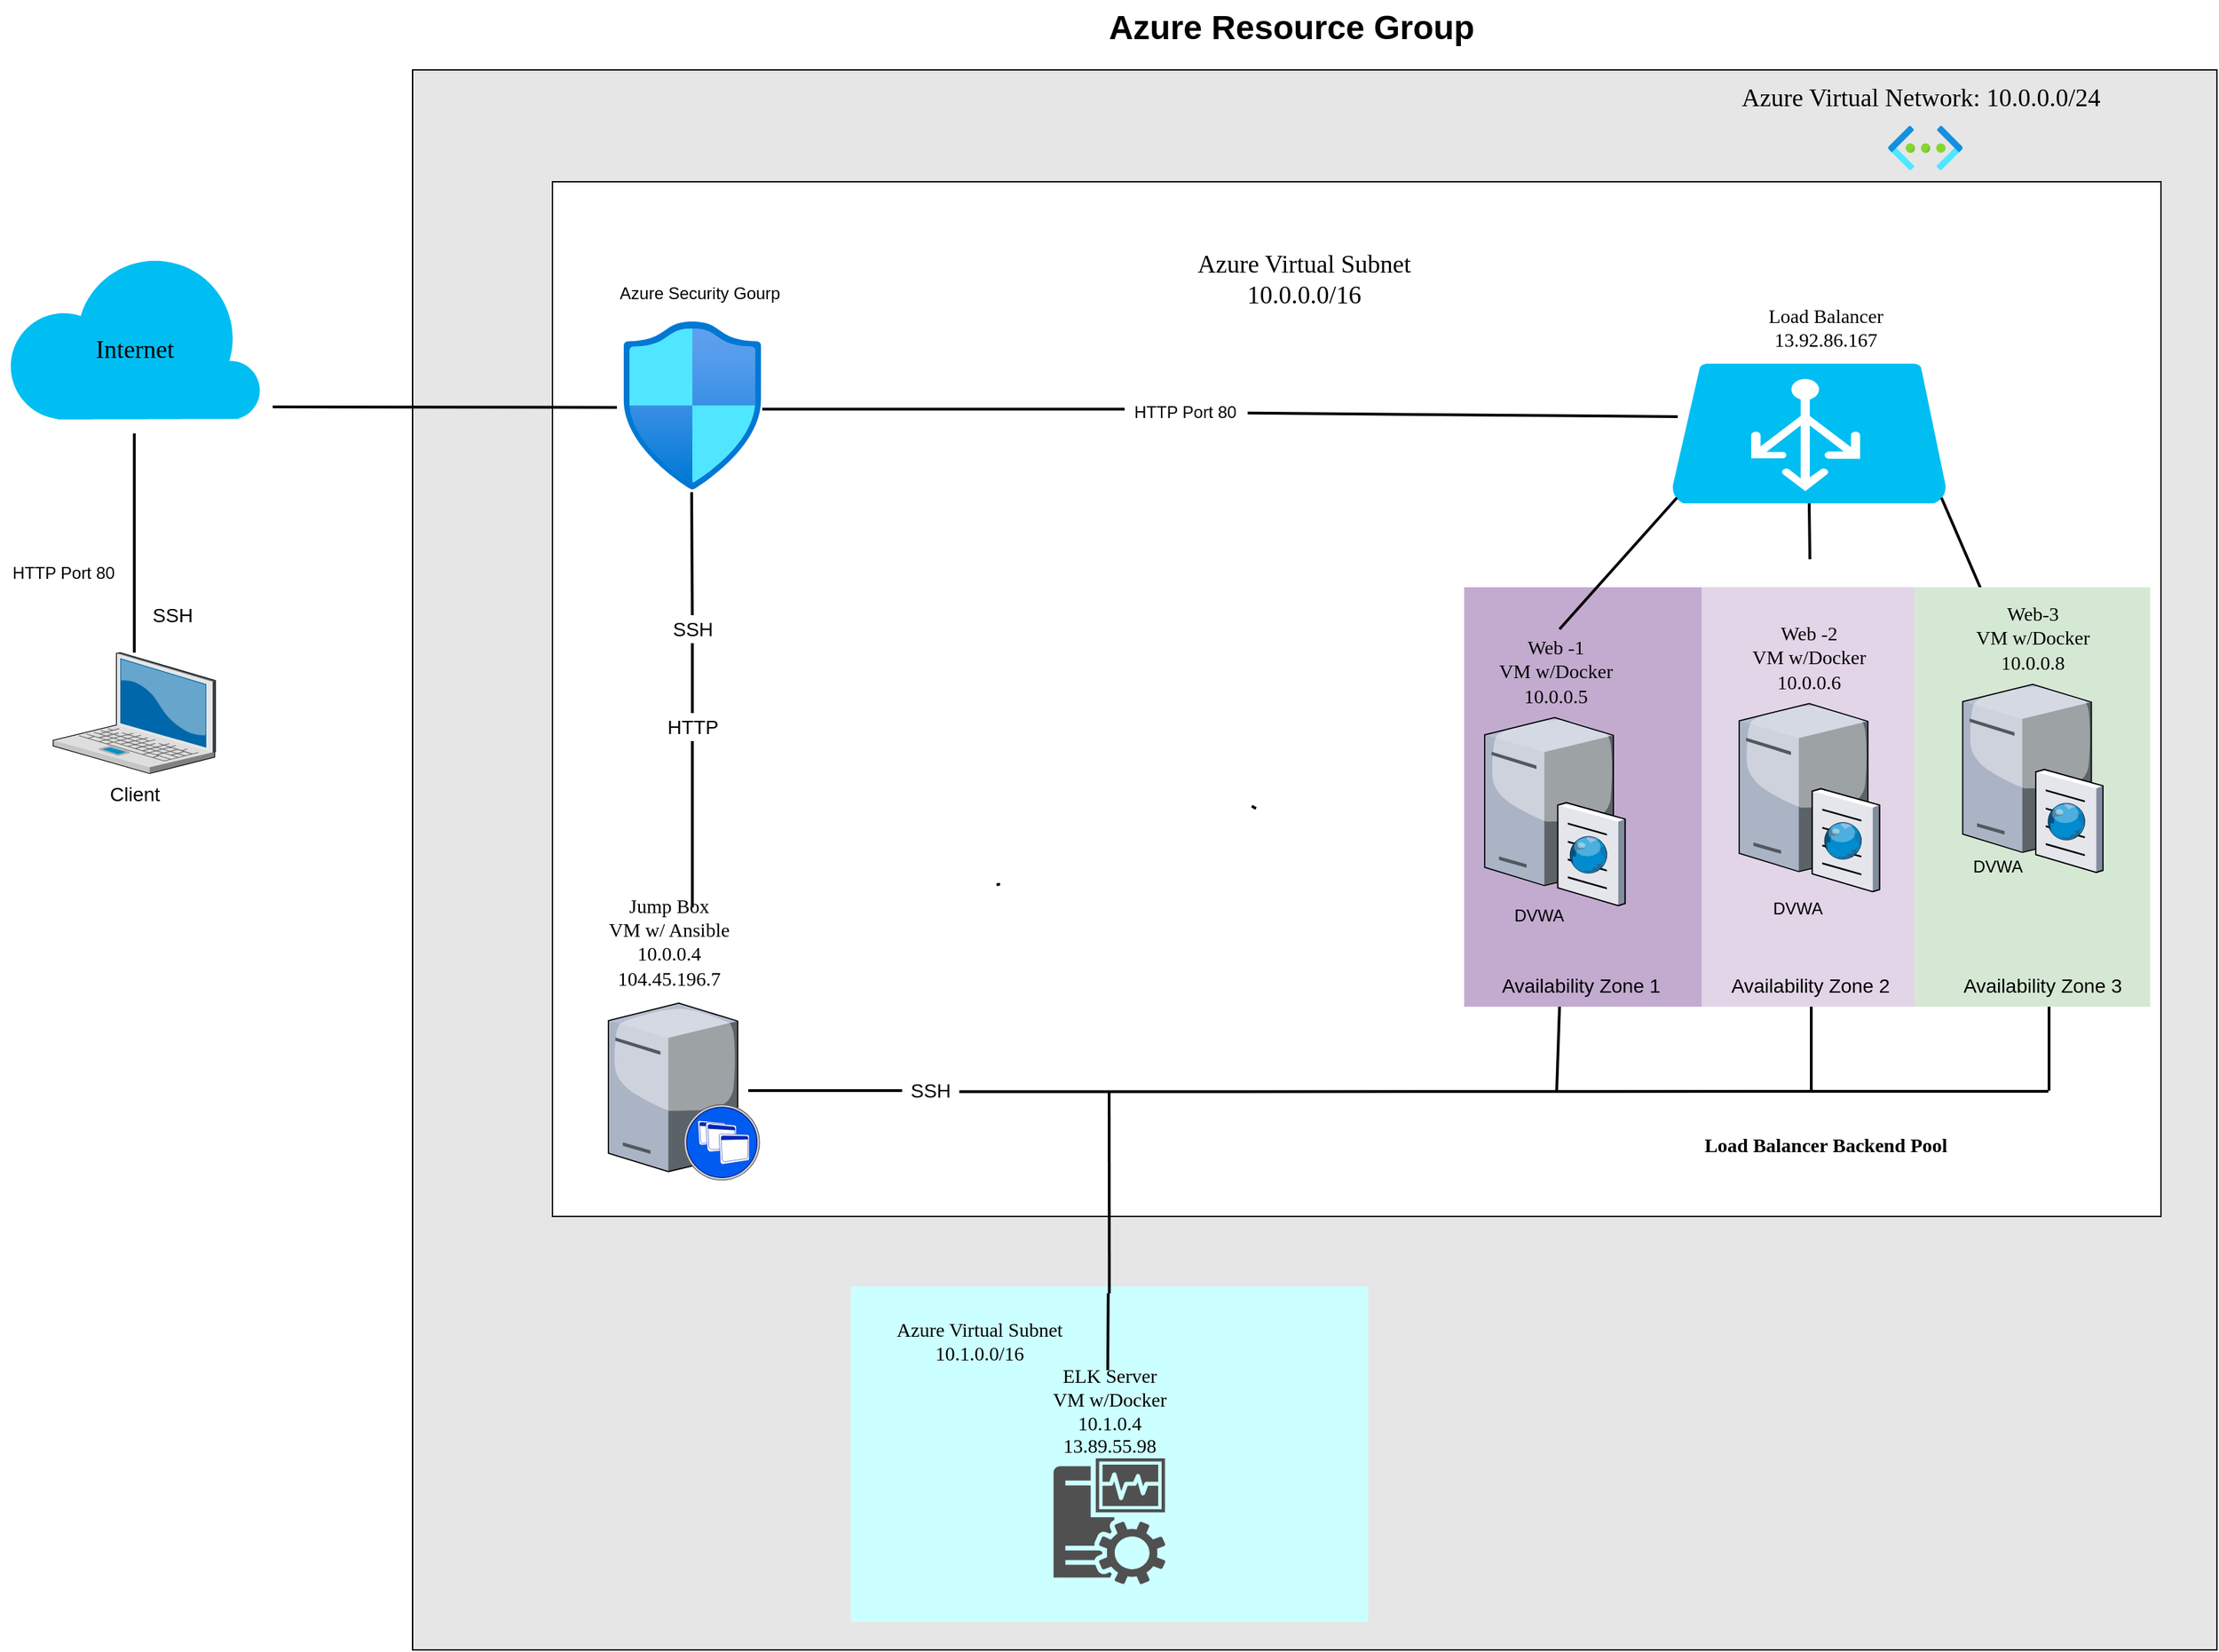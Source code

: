 <mxfile version="14.4.3" type="google"><diagram name="Page-1" id="e3a06f82-3646-2815-327d-82caf3d4e204"><mxGraphModel dx="2216" dy="786" grid="1" gridSize="10" guides="1" tooltips="1" connect="1" arrows="1" fold="1" page="1" pageScale="1.5" pageWidth="1169" pageHeight="826" background="none" math="0" shadow="0"><root><mxCell id="0" style=";html=1;"/><mxCell id="1" style=";html=1;" parent="0"/><mxCell id="VUuwdXLs4pISyZJQ8WNp-93" value="" style="rounded=0;whiteSpace=wrap;html=1;fillColor=#E6E6E6;" parent="1" vertex="1"><mxGeometry x="370" y="70" width="1290" height="1130" as="geometry"/></mxCell><mxCell id="VUuwdXLs4pISyZJQ8WNp-57" value="" style="rounded=0;whiteSpace=wrap;html=1;" parent="1" vertex="1"><mxGeometry x="470" y="150" width="1150" height="740" as="geometry"/></mxCell><mxCell id="6a7d8f32e03d9370-60" value="" style="whiteSpace=wrap;html=1;fillColor=#C3ABD0;fontSize=14;strokeColor=none;verticalAlign=top;" parent="1" vertex="1"><mxGeometry x="1121.8" y="440" width="170" height="300" as="geometry"/></mxCell><mxCell id="6a7d8f32e03d9370-59" value="" style="whiteSpace=wrap;html=1;fillColor=#CCFFFF;fontSize=14;strokeColor=none;verticalAlign=top;fontStyle=1" parent="1" vertex="1"><mxGeometry x="683.25" y="940" width="370" height="240" as="geometry"/></mxCell><mxCell id="6a7d8f32e03d9370-36" style="edgeStyle=none;rounded=0;html=1;startSize=10;endSize=10;jettySize=auto;orthogonalLoop=1;fontSize=14;endArrow=none;endFill=0;strokeWidth=2;" parent="1" source="6a7d8f32e03d9370-1" edge="1"><mxGeometry relative="1" as="geometry"><mxPoint x="171" y="330" as="targetPoint"/></mxGeometry></mxCell><mxCell id="6a7d8f32e03d9370-1" value="Client" style="verticalLabelPosition=bottom;aspect=fixed;html=1;verticalAlign=top;strokeColor=none;shape=mxgraph.citrix.laptop_2;fillColor=#66B2FF;gradientColor=#0066CC;fontSize=14;" parent="1" vertex="1"><mxGeometry x="113.0" y="486.75" width="116" height="86.5" as="geometry"/></mxCell><mxCell id="6a7d8f32e03d9370-45" style="edgeStyle=none;rounded=0;html=1;startSize=10;endSize=10;jettySize=auto;orthogonalLoop=1;fontSize=14;endArrow=none;endFill=0;strokeWidth=2;" parent="1" edge="1"><mxGeometry relative="1" as="geometry"><mxPoint x="970" y="596.544" as="sourcePoint"/><mxPoint x="973" y="598.207" as="targetPoint"/></mxGeometry></mxCell><mxCell id="6a7d8f32e03d9370-62" value="Azure Resource Group" style="text;strokeColor=none;fillColor=none;html=1;fontSize=24;fontStyle=1;verticalAlign=middle;align=center;" parent="1" vertex="1"><mxGeometry x="567.75" y="20" width="861" height="40" as="geometry"/></mxCell><mxCell id="5Cw2q_j0LAUBGClfoTc8-7" value="" style="verticalLabelPosition=bottom;html=1;verticalAlign=top;align=center;strokeColor=none;fillColor=#00BEF2;shape=mxgraph.azure.cloud;" parent="1" vertex="1"><mxGeometry x="80" y="200.0" width="182" height="120" as="geometry"/></mxCell><mxCell id="5Cw2q_j0LAUBGClfoTc8-27" style="edgeStyle=none;rounded=0;html=1;startSize=10;endSize=10;jettySize=auto;orthogonalLoop=1;fontSize=14;endArrow=none;endFill=0;strokeWidth=2;exitX=1.021;exitY=0.54;exitDx=0;exitDy=0;exitPerimeter=0;entryX=0.93;entryY=0.879;entryDx=0;entryDy=0;entryPerimeter=0;" parent="1" source="VUuwdXLs4pISyZJQ8WNp-74" target="VUuwdXLs4pISyZJQ8WNp-57" edge="1"><mxGeometry relative="1" as="geometry"><mxPoint x="625.008" y="797.964" as="sourcePoint"/><mxPoint x="1475" y="800" as="targetPoint"/></mxGeometry></mxCell><mxCell id="5Cw2q_j0LAUBGClfoTc8-31" value="" style="verticalLabelPosition=bottom;aspect=fixed;html=1;verticalAlign=top;strokeColor=none;shape=mxgraph.citrix.xenapp_server;fillColor=#66B2FF;gradientColor=#0066CC;fontSize=14;" parent="1" vertex="1"><mxGeometry x="510" y="737.5" width="108" height="126.47" as="geometry"/></mxCell><mxCell id="5Cw2q_j0LAUBGClfoTc8-32" value="&lt;font face=&quot;Garamond&quot; style=&quot;font-size: 14px&quot;&gt;Jump Box&lt;br&gt;VM w/ Ansible&lt;br&gt;&lt;div&gt;&lt;span&gt;10.0.0.4&lt;/span&gt;&lt;/div&gt;&lt;/font&gt;&lt;div style=&quot;font-size: 14px&quot;&gt;&lt;font face=&quot;Garamond&quot;&gt;104.45.196.7&lt;/font&gt;&lt;/div&gt;" style="text;html=1;align=center;verticalAlign=middle;resizable=0;points=[];autosize=1;" parent="1" vertex="1"><mxGeometry x="503" y="665" width="100" height="60" as="geometry"/></mxCell><mxCell id="SYtLa_XOz5aeX5zVIePT-4" value="&lt;font face=&quot;Garamond&quot; style=&quot;font-size: 14px&quot;&gt;Load Balancer&lt;br&gt;13.92.86.167&lt;/font&gt;" style="text;html=1;align=center;verticalAlign=middle;resizable=0;points=[];autosize=1;" parent="1" vertex="1"><mxGeometry x="1334.99" y="240.0" width="90" height="30" as="geometry"/></mxCell><mxCell id="SYtLa_XOz5aeX5zVIePT-81" value="" style="aspect=fixed;html=1;points=[];align=center;image;fontSize=12;image=img/lib/azure2/networking/Network_Security_Groups.svg;" parent="1" vertex="1"><mxGeometry x="520.59" y="250" width="98.83" height="120" as="geometry"/></mxCell><mxCell id="SYtLa_XOz5aeX5zVIePT-87" style="edgeStyle=none;rounded=0;html=1;startSize=10;endSize=10;jettySize=auto;orthogonalLoop=1;fontSize=14;endArrow=none;endFill=0;strokeWidth=2;exitX=0.963;exitY=0.482;exitDx=0;exitDy=0;exitPerimeter=0;" parent="1" edge="1"><mxGeometry relative="1" as="geometry"><mxPoint x="787.5" y="652.711" as="sourcePoint"/><mxPoint x="790" y="652.322" as="targetPoint"/></mxGeometry></mxCell><mxCell id="VUuwdXLs4pISyZJQ8WNp-2" style="edgeStyle=none;rounded=0;html=1;startSize=10;endSize=10;jettySize=auto;orthogonalLoop=1;fontSize=14;endArrow=none;endFill=0;strokeWidth=2;entryX=0.023;entryY=0.38;entryDx=0;entryDy=0;entryPerimeter=0;" parent="1" source="VUuwdXLs4pISyZJQ8WNp-46" target="VUuwdXLs4pISyZJQ8WNp-4" edge="1"><mxGeometry relative="1" as="geometry"><mxPoint x="640" y="311" as="sourcePoint"/><mxPoint x="1160" y="280" as="targetPoint"/></mxGeometry></mxCell><mxCell id="VUuwdXLs4pISyZJQ8WNp-3" style="edgeStyle=none;rounded=0;html=1;startSize=10;endSize=10;jettySize=auto;orthogonalLoop=1;fontSize=14;endArrow=none;endFill=0;strokeWidth=2&#10;;" parent="1" source="VUuwdXLs4pISyZJQ8WNp-75" edge="1"><mxGeometry relative="1" as="geometry"><mxPoint x="569.5" y="600" as="sourcePoint"/><mxPoint x="569.5" y="372" as="targetPoint"/></mxGeometry></mxCell><mxCell id="VUuwdXLs4pISyZJQ8WNp-4" value="" style="verticalLabelPosition=bottom;html=1;verticalAlign=top;align=center;strokeColor=none;fillColor=#00BEF2;shape=mxgraph.azure.azure_load_balancer;" parent="1" vertex="1"><mxGeometry x="1270" y="280" width="197" height="100" as="geometry"/></mxCell><mxCell id="SYtLa_XOz5aeX5zVIePT-8" value="&lt;font face=&quot;Garamond&quot;&gt;Web -1&lt;br&gt;VM w/Docker&lt;br&gt;10.0.0.5&lt;/font&gt;" style="verticalLabelPosition=top;aspect=fixed;html=1;verticalAlign=bottom;strokeColor=none;shape=mxgraph.citrix.cache_server;fillColor=#66B2FF;gradientColor=#0066CC;fontSize=14;labelPosition=center;align=center;" parent="1" vertex="1"><mxGeometry x="1136.5" y="530" width="100.13" height="137.5" as="geometry"/></mxCell><mxCell id="VUuwdXLs4pISyZJQ8WNp-34" style="edgeStyle=none;rounded=0;html=1;startSize=10;endSize=10;jettySize=auto;orthogonalLoop=1;fontSize=14;endArrow=none;endFill=0;strokeWidth=2;" parent="1" edge="1"><mxGeometry relative="1" as="geometry"><mxPoint x="1540" y="740" as="sourcePoint"/><mxPoint x="1540" y="800" as="targetPoint"/></mxGeometry></mxCell><mxCell id="VUuwdXLs4pISyZJQ8WNp-35" style="edgeStyle=none;rounded=0;html=1;startSize=10;endSize=10;jettySize=auto;orthogonalLoop=1;fontSize=14;endArrow=none;endFill=0;strokeWidth=2;" parent="1" edge="1"><mxGeometry relative="1" as="geometry"><mxPoint x="1370" y="740" as="sourcePoint"/><mxPoint x="1370" y="800" as="targetPoint"/></mxGeometry></mxCell><mxCell id="VUuwdXLs4pISyZJQ8WNp-36" style="edgeStyle=none;rounded=0;html=1;startSize=10;endSize=10;jettySize=auto;orthogonalLoop=1;fontSize=14;endArrow=none;endFill=0;strokeWidth=2;" parent="1" edge="1"><mxGeometry relative="1" as="geometry"><mxPoint x="1190" y="740" as="sourcePoint"/><mxPoint x="1188" y="800" as="targetPoint"/></mxGeometry></mxCell><mxCell id="VUuwdXLs4pISyZJQ8WNp-37" style="edgeStyle=none;rounded=0;html=1;startSize=10;endSize=10;jettySize=auto;orthogonalLoop=1;fontSize=14;endArrow=none;endFill=0;strokeWidth=2;entryX=0.98;entryY=0.96;entryDx=0;entryDy=0;entryPerimeter=0;" parent="1" target="VUuwdXLs4pISyZJQ8WNp-4" edge="1"><mxGeometry relative="1" as="geometry"><mxPoint x="1508" y="480" as="sourcePoint"/><mxPoint x="1357.93" y="360.004" as="targetPoint"/></mxGeometry></mxCell><mxCell id="VUuwdXLs4pISyZJQ8WNp-38" style="edgeStyle=none;rounded=0;html=1;startSize=10;endSize=10;jettySize=auto;orthogonalLoop=1;fontSize=14;endArrow=none;endFill=0;strokeWidth=2;entryX=0.5;entryY=1;entryDx=0;entryDy=0;entryPerimeter=0;" parent="1" target="VUuwdXLs4pISyZJQ8WNp-4" edge="1"><mxGeometry relative="1" as="geometry"><mxPoint x="1369" y="420" as="sourcePoint"/><mxPoint x="1299.07" y="360.004" as="targetPoint"/></mxGeometry></mxCell><mxCell id="VUuwdXLs4pISyZJQ8WNp-39" style="edgeStyle=none;rounded=0;html=1;startSize=10;endSize=10;jettySize=auto;orthogonalLoop=1;fontSize=14;endArrow=none;endFill=0;strokeWidth=2;entryX=0.02;entryY=0.96;entryDx=0;entryDy=0;entryPerimeter=0;" parent="1" target="VUuwdXLs4pISyZJQ8WNp-4" edge="1"><mxGeometry relative="1" as="geometry"><mxPoint x="1190" y="470" as="sourcePoint"/><mxPoint x="1237.93" y="352.574" as="targetPoint"/></mxGeometry></mxCell><mxCell id="VUuwdXLs4pISyZJQ8WNp-40" value="Azure Security Gourp" style="text;html=1;align=center;verticalAlign=middle;resizable=0;points=[];autosize=1;" parent="1" vertex="1"><mxGeometry x="510" y="220" width="130" height="20" as="geometry"/></mxCell><mxCell id="VUuwdXLs4pISyZJQ8WNp-47" value="DVWA" style="text;html=1;align=center;verticalAlign=middle;resizable=0;points=[];autosize=1;" parent="1" vertex="1"><mxGeometry x="1150" y="665" width="50" height="20" as="geometry"/></mxCell><mxCell id="VUuwdXLs4pISyZJQ8WNp-48" value="DVWA" style="text;html=1;align=center;verticalAlign=middle;resizable=0;points=[];autosize=1;" parent="1" vertex="1"><mxGeometry x="1354.99" y="657.5" width="50" height="20" as="geometry"/></mxCell><mxCell id="VUuwdXLs4pISyZJQ8WNp-49" value="DVWA" style="text;html=1;align=center;verticalAlign=middle;resizable=0;points=[];autosize=1;" parent="1" vertex="1"><mxGeometry x="1510" y="650" width="50" height="20" as="geometry"/></mxCell><mxCell id="VUuwdXLs4pISyZJQ8WNp-54" value="&lt;b&gt;&lt;font face=&quot;Garamond&quot; style=&quot;font-size: 14px&quot;&gt;Load Balancer Backend Pool&lt;/font&gt;&lt;/b&gt;" style="text;html=1;align=center;verticalAlign=middle;resizable=0;points=[];autosize=1;" parent="1" vertex="1"><mxGeometry x="1284.99" y="830" width="190" height="20" as="geometry"/></mxCell><mxCell id="VUuwdXLs4pISyZJQ8WNp-59" value="&lt;font&gt;&lt;font face=&quot;Garamond&quot; style=&quot;font-size: 18px&quot;&gt;Azure Virtual Subnet&lt;br&gt;10.0.0.0/16&lt;/font&gt;&lt;br&gt;&lt;/font&gt;" style="text;html=1;align=center;verticalAlign=middle;resizable=0;points=[];autosize=1;" parent="1" vertex="1"><mxGeometry x="926.5" y="200" width="160" height="40" as="geometry"/></mxCell><mxCell id="VUuwdXLs4pISyZJQ8WNp-60" style="edgeStyle=none;rounded=0;html=1;startSize=10;endSize=10;jettySize=auto;orthogonalLoop=1;fontSize=14;endArrow=none;endFill=0;strokeWidth=2;" parent="1" edge="1"><mxGeometry relative="1" as="geometry"><mxPoint x="868.14" y="945" as="sourcePoint"/><mxPoint x="868" y="800" as="targetPoint"/></mxGeometry></mxCell><mxCell id="VUuwdXLs4pISyZJQ8WNp-72" value="&lt;font style=&quot;font-size: 12px&quot;&gt;HTTP Port 80&lt;/font&gt;" style="text;html=1;align=center;verticalAlign=middle;resizable=0;points=[];autosize=1;" parent="1" vertex="1"><mxGeometry x="75" y="420" width="90" height="20" as="geometry"/></mxCell><mxCell id="VUuwdXLs4pISyZJQ8WNp-73" value="&lt;font style=&quot;font-size: 14px&quot;&gt;SSH&amp;nbsp;&lt;/font&gt;" style="text;html=1;align=center;verticalAlign=middle;resizable=0;points=[];autosize=1;" parent="1" vertex="1"><mxGeometry x="175" y="450" width="50" height="20" as="geometry"/></mxCell><mxCell id="VUuwdXLs4pISyZJQ8WNp-76" value="&lt;font face=&quot;Garamond&quot;&gt;&lt;font style=&quot;font-size: 14px&quot;&gt;Azure Virtual Subnet&lt;br&gt;10.1.0.0/16&lt;/font&gt;&lt;br&gt;&lt;/font&gt;" style="text;html=1;align=center;verticalAlign=middle;resizable=0;points=[];autosize=1;" parent="1" vertex="1"><mxGeometry x="710" y="960" width="130" height="40" as="geometry"/></mxCell><mxCell id="VUuwdXLs4pISyZJQ8WNp-75" value="&lt;font style=&quot;font-size: 14px&quot;&gt;SSH&lt;/font&gt;" style="text;html=1;align=center;verticalAlign=middle;resizable=0;points=[];autosize=1;" parent="1" vertex="1"><mxGeometry x="550" y="460" width="40" height="20" as="geometry"/></mxCell><mxCell id="VUuwdXLs4pISyZJQ8WNp-81" style="edgeStyle=none;rounded=0;html=1;startSize=10;endSize=10;jettySize=auto;orthogonalLoop=1;fontSize=14;endArrow=none;endFill=0;strokeWidth=2&#10;;" parent="1" source="VUuwdXLs4pISyZJQ8WNp-82" target="VUuwdXLs4pISyZJQ8WNp-75" edge="1"><mxGeometry relative="1" as="geometry"><mxPoint x="569.5" y="600" as="sourcePoint"/><mxPoint x="569.5" y="372" as="targetPoint"/></mxGeometry></mxCell><mxCell id="VUuwdXLs4pISyZJQ8WNp-82" value="&lt;font style=&quot;font-size: 14px&quot;&gt;HTTP&lt;/font&gt;" style="text;html=1;align=center;verticalAlign=middle;resizable=0;points=[];autosize=1;" parent="1" vertex="1"><mxGeometry x="545" y="530" width="50" height="20" as="geometry"/></mxCell><mxCell id="VUuwdXLs4pISyZJQ8WNp-83" style="edgeStyle=none;rounded=0;html=1;startSize=10;endSize=10;jettySize=auto;orthogonalLoop=1;fontSize=14;endArrow=none;endFill=0;strokeWidth=2&#10;;" parent="1" target="VUuwdXLs4pISyZJQ8WNp-82" edge="1"><mxGeometry relative="1" as="geometry"><mxPoint x="570" y="669" as="sourcePoint"/><mxPoint x="569.962" y="480" as="targetPoint"/></mxGeometry></mxCell><mxCell id="VUuwdXLs4pISyZJQ8WNp-74" value="&lt;font style=&quot;font-size: 14px&quot;&gt;SSH&lt;/font&gt;" style="text;html=1;align=center;verticalAlign=middle;resizable=0;points=[];autosize=1;" parent="1" vertex="1"><mxGeometry x="720" y="790" width="40" height="20" as="geometry"/></mxCell><mxCell id="VUuwdXLs4pISyZJQ8WNp-84" style="edgeStyle=none;rounded=0;html=1;startSize=10;endSize=10;jettySize=auto;orthogonalLoop=1;fontSize=14;endArrow=none;endFill=0;strokeWidth=2;exitX=0.926;exitY=0.494;exitDx=0;exitDy=0;exitPerimeter=0;" parent="1" source="5Cw2q_j0LAUBGClfoTc8-31" target="VUuwdXLs4pISyZJQ8WNp-74" edge="1"><mxGeometry relative="1" as="geometry"><mxPoint x="625" y="800" as="sourcePoint"/><mxPoint x="1475" y="800" as="targetPoint"/></mxGeometry></mxCell><mxCell id="VUuwdXLs4pISyZJQ8WNp-46" value="&lt;font style=&quot;font-size: 12px&quot;&gt;HTTP Port 80&lt;/font&gt;" style="text;html=1;align=center;verticalAlign=middle;resizable=0;points=[];autosize=1;" parent="1" vertex="1"><mxGeometry x="877" y="305" width="90" height="20" as="geometry"/></mxCell><mxCell id="VUuwdXLs4pISyZJQ8WNp-85" style="edgeStyle=none;rounded=0;html=1;startSize=10;endSize=10;jettySize=auto;orthogonalLoop=1;fontSize=14;endArrow=none;endFill=0;strokeWidth=2;entryX=0.023;entryY=0.38;entryDx=0;entryDy=0;entryPerimeter=0;exitX=1.006;exitY=0.522;exitDx=0;exitDy=0;exitPerimeter=0;" parent="1" source="SYtLa_XOz5aeX5zVIePT-81" target="VUuwdXLs4pISyZJQ8WNp-46" edge="1"><mxGeometry relative="1" as="geometry"><mxPoint x="640" y="311" as="sourcePoint"/><mxPoint x="1206.031" y="318" as="targetPoint"/></mxGeometry></mxCell><mxCell id="VUuwdXLs4pISyZJQ8WNp-87" value="" style="pointerEvents=1;shadow=0;dashed=0;html=1;strokeColor=none;fillColor=#505050;labelPosition=center;verticalLabelPosition=bottom;verticalAlign=top;outlineConnect=0;align=center;shape=mxgraph.office.servers.monitoring_sql_reporting_services;" parent="1" vertex="1"><mxGeometry x="828.25" y="1063" width="80" height="90" as="geometry"/></mxCell><mxCell id="VUuwdXLs4pISyZJQ8WNp-88" value="&lt;font face=&quot;Garamond&quot; style=&quot;font-size: 14px&quot;&gt;ELK Server&lt;br&gt;VM w/Docker&lt;br&gt;10.1.0.4&lt;br&gt;13.89.55.98&lt;br&gt;&lt;/font&gt;" style="text;html=1;align=center;verticalAlign=middle;resizable=0;points=[];autosize=1;" parent="1" vertex="1"><mxGeometry x="818.25" y="1000" width="100" height="60" as="geometry"/></mxCell><mxCell id="VUuwdXLs4pISyZJQ8WNp-90" value="&lt;font style=&quot;font-size: 18px&quot; face=&quot;Garamond&quot;&gt;Azure Virtual Network: 10.0.0.0/24&lt;/font&gt;" style="text;html=1;align=center;verticalAlign=middle;resizable=0;points=[];autosize=1;" parent="1" vertex="1"><mxGeometry x="1318.43" y="80" width="260" height="20" as="geometry"/></mxCell><mxCell id="VUuwdXLs4pISyZJQ8WNp-91" value="" style="aspect=fixed;html=1;points=[];align=center;image;fontSize=12;image=img/lib/azure2/networking/Virtual_Networks.svg;" parent="1" vertex="1"><mxGeometry x="1424.99" y="110" width="53.25" height="31.79" as="geometry"/></mxCell><mxCell id="VUuwdXLs4pISyZJQ8WNp-95" style="edgeStyle=none;rounded=0;html=1;startSize=10;endSize=10;jettySize=auto;orthogonalLoop=1;fontSize=14;endArrow=none;endFill=0;strokeWidth=2;entryX=0.023;entryY=0.38;entryDx=0;entryDy=0;entryPerimeter=0;" parent="1" edge="1"><mxGeometry relative="1" as="geometry"><mxPoint x="270" y="311" as="sourcePoint"/><mxPoint x="516.06" y="311.33" as="targetPoint"/></mxGeometry></mxCell><mxCell id="VUuwdXLs4pISyZJQ8WNp-97" style="edgeStyle=none;rounded=0;html=1;startSize=10;endSize=10;jettySize=auto;orthogonalLoop=1;fontSize=14;endArrow=none;endFill=0;strokeWidth=2;" parent="1" edge="1"><mxGeometry relative="1" as="geometry"><mxPoint x="867" y="1000" as="sourcePoint"/><mxPoint x="867.352" y="945" as="targetPoint"/></mxGeometry></mxCell><mxCell id="VUuwdXLs4pISyZJQ8WNp-98" value="&lt;font face=&quot;Garamond&quot; style=&quot;font-size: 18px&quot;&gt;Internet&lt;/font&gt;" style="text;html=1;align=center;verticalAlign=middle;resizable=0;points=[];autosize=1;" parent="1" vertex="1"><mxGeometry x="136" y="260" width="70" height="20" as="geometry"/></mxCell><mxCell id="_Yo3vjEUtZmGywl5MHF--4" value="DVWA" style="text;html=1;align=center;verticalAlign=middle;resizable=0;points=[];autosize=1;" vertex="1" parent="1"><mxGeometry x="1520" y="660" width="50" height="20" as="geometry"/></mxCell><mxCell id="_Yo3vjEUtZmGywl5MHF--10" value="" style="whiteSpace=wrap;html=1;fillColor=#d5e8d4;fontSize=14;strokeColor=none;verticalAlign=top;" vertex="1" parent="1"><mxGeometry x="1444.3" y="440" width="168" height="300" as="geometry"/></mxCell><mxCell id="SYtLa_XOz5aeX5zVIePT-10" value="&lt;font face=&quot;Garamond&quot;&gt;Web-3&lt;br&gt;VM w/Docker&lt;br&gt;10.0.0.8&lt;/font&gt;" style="verticalLabelPosition=top;aspect=fixed;html=1;verticalAlign=bottom;strokeColor=none;shape=mxgraph.citrix.cache_server;fillColor=#66B2FF;gradientColor=#0066CC;fontSize=14;labelPosition=center;align=center;" parent="1" vertex="1"><mxGeometry x="1478.24" y="506.25" width="100.13" height="137.5" as="geometry"/></mxCell><mxCell id="_Yo3vjEUtZmGywl5MHF--11" value="" style="whiteSpace=wrap;html=1;fillColor=#E1D5E7;fontSize=14;strokeColor=none;verticalAlign=top;" vertex="1" parent="1"><mxGeometry x="1291.8" y="440" width="152.5" height="300" as="geometry"/></mxCell><mxCell id="SYtLa_XOz5aeX5zVIePT-9" value="&lt;font face=&quot;Garamond&quot;&gt;Web -2&lt;br&gt;VM w/Docker&lt;br&gt;10.0.0.6&lt;/font&gt;" style="verticalLabelPosition=top;aspect=fixed;html=1;verticalAlign=bottom;strokeColor=none;shape=mxgraph.citrix.cache_server;fillColor=#66B2FF;gradientColor=#0066CC;fontSize=14;labelPosition=center;align=center;" parent="1" vertex="1"><mxGeometry x="1318.43" y="520" width="100.13" height="137.5" as="geometry"/></mxCell><mxCell id="_Yo3vjEUtZmGywl5MHF--12" value="DVWA" style="text;html=1;align=center;verticalAlign=middle;resizable=0;points=[];autosize=1;" vertex="1" parent="1"><mxGeometry x="1478.24" y="630" width="50" height="20" as="geometry"/></mxCell><mxCell id="_Yo3vjEUtZmGywl5MHF--13" value="DVWA" style="text;html=1;align=center;verticalAlign=middle;resizable=0;points=[];autosize=1;" vertex="1" parent="1"><mxGeometry x="1334.99" y="660" width="50" height="20" as="geometry"/></mxCell><mxCell id="_Yo3vjEUtZmGywl5MHF--14" value="&lt;font style=&quot;font-size: 14px&quot;&gt;Availability Zone 1&lt;/font&gt;" style="text;html=1;align=center;verticalAlign=middle;resizable=0;points=[];autosize=1;" vertex="1" parent="1"><mxGeometry x="1140" y="715" width="130" height="20" as="geometry"/></mxCell><mxCell id="_Yo3vjEUtZmGywl5MHF--15" value="&lt;font style=&quot;font-size: 14px&quot;&gt;Availability Zone 3&lt;/font&gt;" style="text;html=1;align=center;verticalAlign=middle;resizable=0;points=[];autosize=1;" vertex="1" parent="1"><mxGeometry x="1470" y="715" width="130" height="20" as="geometry"/></mxCell><mxCell id="_Yo3vjEUtZmGywl5MHF--16" value="&lt;font style=&quot;font-size: 14px&quot;&gt;Availability Zone 2&lt;/font&gt;" style="text;html=1;align=center;verticalAlign=middle;resizable=0;points=[];autosize=1;" vertex="1" parent="1"><mxGeometry x="1303.5" y="715" width="130" height="20" as="geometry"/></mxCell></root></mxGraphModel></diagram></mxfile>